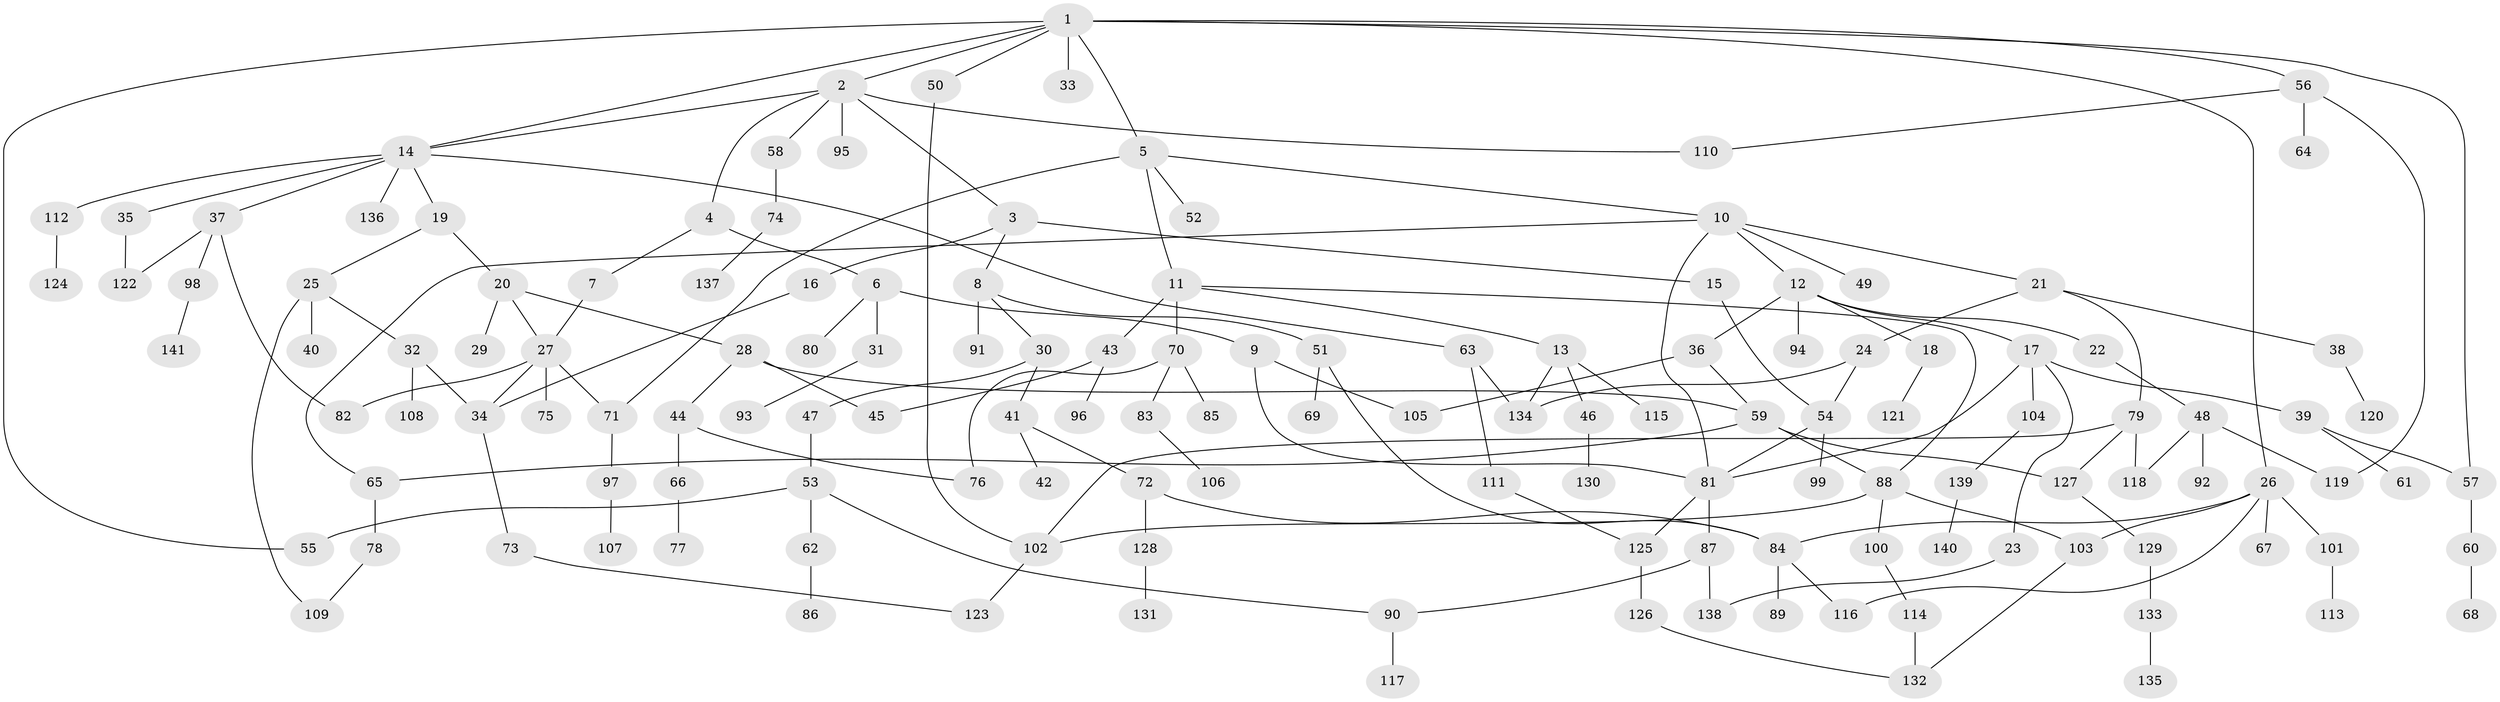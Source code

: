 // coarse degree distribution, {9: 0.021505376344086023, 5: 0.06451612903225806, 6: 0.043010752688172046, 2: 0.22580645161290322, 3: 0.12903225806451613, 8: 0.010752688172043012, 7: 0.053763440860215055, 1: 0.3763440860215054, 4: 0.07526881720430108}
// Generated by graph-tools (version 1.1) at 2025/51/02/27/25 19:51:36]
// undirected, 141 vertices, 178 edges
graph export_dot {
graph [start="1"]
  node [color=gray90,style=filled];
  1;
  2;
  3;
  4;
  5;
  6;
  7;
  8;
  9;
  10;
  11;
  12;
  13;
  14;
  15;
  16;
  17;
  18;
  19;
  20;
  21;
  22;
  23;
  24;
  25;
  26;
  27;
  28;
  29;
  30;
  31;
  32;
  33;
  34;
  35;
  36;
  37;
  38;
  39;
  40;
  41;
  42;
  43;
  44;
  45;
  46;
  47;
  48;
  49;
  50;
  51;
  52;
  53;
  54;
  55;
  56;
  57;
  58;
  59;
  60;
  61;
  62;
  63;
  64;
  65;
  66;
  67;
  68;
  69;
  70;
  71;
  72;
  73;
  74;
  75;
  76;
  77;
  78;
  79;
  80;
  81;
  82;
  83;
  84;
  85;
  86;
  87;
  88;
  89;
  90;
  91;
  92;
  93;
  94;
  95;
  96;
  97;
  98;
  99;
  100;
  101;
  102;
  103;
  104;
  105;
  106;
  107;
  108;
  109;
  110;
  111;
  112;
  113;
  114;
  115;
  116;
  117;
  118;
  119;
  120;
  121;
  122;
  123;
  124;
  125;
  126;
  127;
  128;
  129;
  130;
  131;
  132;
  133;
  134;
  135;
  136;
  137;
  138;
  139;
  140;
  141;
  1 -- 2;
  1 -- 5;
  1 -- 26;
  1 -- 33;
  1 -- 50;
  1 -- 56;
  1 -- 57;
  1 -- 14;
  1 -- 55;
  2 -- 3;
  2 -- 4;
  2 -- 14;
  2 -- 58;
  2 -- 95;
  2 -- 110;
  3 -- 8;
  3 -- 15;
  3 -- 16;
  4 -- 6;
  4 -- 7;
  5 -- 10;
  5 -- 11;
  5 -- 52;
  5 -- 71;
  6 -- 9;
  6 -- 31;
  6 -- 80;
  7 -- 27;
  8 -- 30;
  8 -- 51;
  8 -- 91;
  9 -- 81;
  9 -- 105;
  10 -- 12;
  10 -- 21;
  10 -- 49;
  10 -- 65;
  10 -- 81;
  11 -- 13;
  11 -- 43;
  11 -- 70;
  11 -- 88;
  12 -- 17;
  12 -- 18;
  12 -- 22;
  12 -- 36;
  12 -- 94;
  13 -- 46;
  13 -- 115;
  13 -- 134;
  14 -- 19;
  14 -- 35;
  14 -- 37;
  14 -- 63;
  14 -- 112;
  14 -- 136;
  15 -- 54;
  16 -- 34;
  17 -- 23;
  17 -- 39;
  17 -- 104;
  17 -- 81;
  18 -- 121;
  19 -- 20;
  19 -- 25;
  20 -- 28;
  20 -- 29;
  20 -- 27;
  21 -- 24;
  21 -- 38;
  21 -- 79;
  22 -- 48;
  23 -- 138;
  24 -- 134;
  24 -- 54;
  25 -- 32;
  25 -- 40;
  25 -- 109;
  26 -- 67;
  26 -- 101;
  26 -- 103;
  26 -- 116;
  26 -- 84;
  27 -- 75;
  27 -- 82;
  27 -- 34;
  27 -- 71;
  28 -- 44;
  28 -- 59;
  28 -- 45;
  30 -- 41;
  30 -- 47;
  31 -- 93;
  32 -- 108;
  32 -- 34;
  34 -- 73;
  35 -- 122;
  36 -- 59;
  36 -- 105;
  37 -- 98;
  37 -- 82;
  37 -- 122;
  38 -- 120;
  39 -- 57;
  39 -- 61;
  41 -- 42;
  41 -- 72;
  43 -- 45;
  43 -- 96;
  44 -- 66;
  44 -- 76;
  46 -- 130;
  47 -- 53;
  48 -- 92;
  48 -- 119;
  48 -- 118;
  50 -- 102;
  51 -- 69;
  51 -- 84;
  53 -- 55;
  53 -- 62;
  53 -- 90;
  54 -- 99;
  54 -- 81;
  56 -- 64;
  56 -- 110;
  56 -- 119;
  57 -- 60;
  58 -- 74;
  59 -- 88;
  59 -- 127;
  59 -- 65;
  60 -- 68;
  62 -- 86;
  63 -- 111;
  63 -- 134;
  65 -- 78;
  66 -- 77;
  70 -- 83;
  70 -- 85;
  70 -- 76;
  71 -- 97;
  72 -- 128;
  72 -- 84;
  73 -- 123;
  74 -- 137;
  78 -- 109;
  79 -- 102;
  79 -- 118;
  79 -- 127;
  81 -- 87;
  81 -- 125;
  83 -- 106;
  84 -- 89;
  84 -- 116;
  87 -- 138;
  87 -- 90;
  88 -- 100;
  88 -- 102;
  88 -- 103;
  90 -- 117;
  97 -- 107;
  98 -- 141;
  100 -- 114;
  101 -- 113;
  102 -- 123;
  103 -- 132;
  104 -- 139;
  111 -- 125;
  112 -- 124;
  114 -- 132;
  125 -- 126;
  126 -- 132;
  127 -- 129;
  128 -- 131;
  129 -- 133;
  133 -- 135;
  139 -- 140;
}
